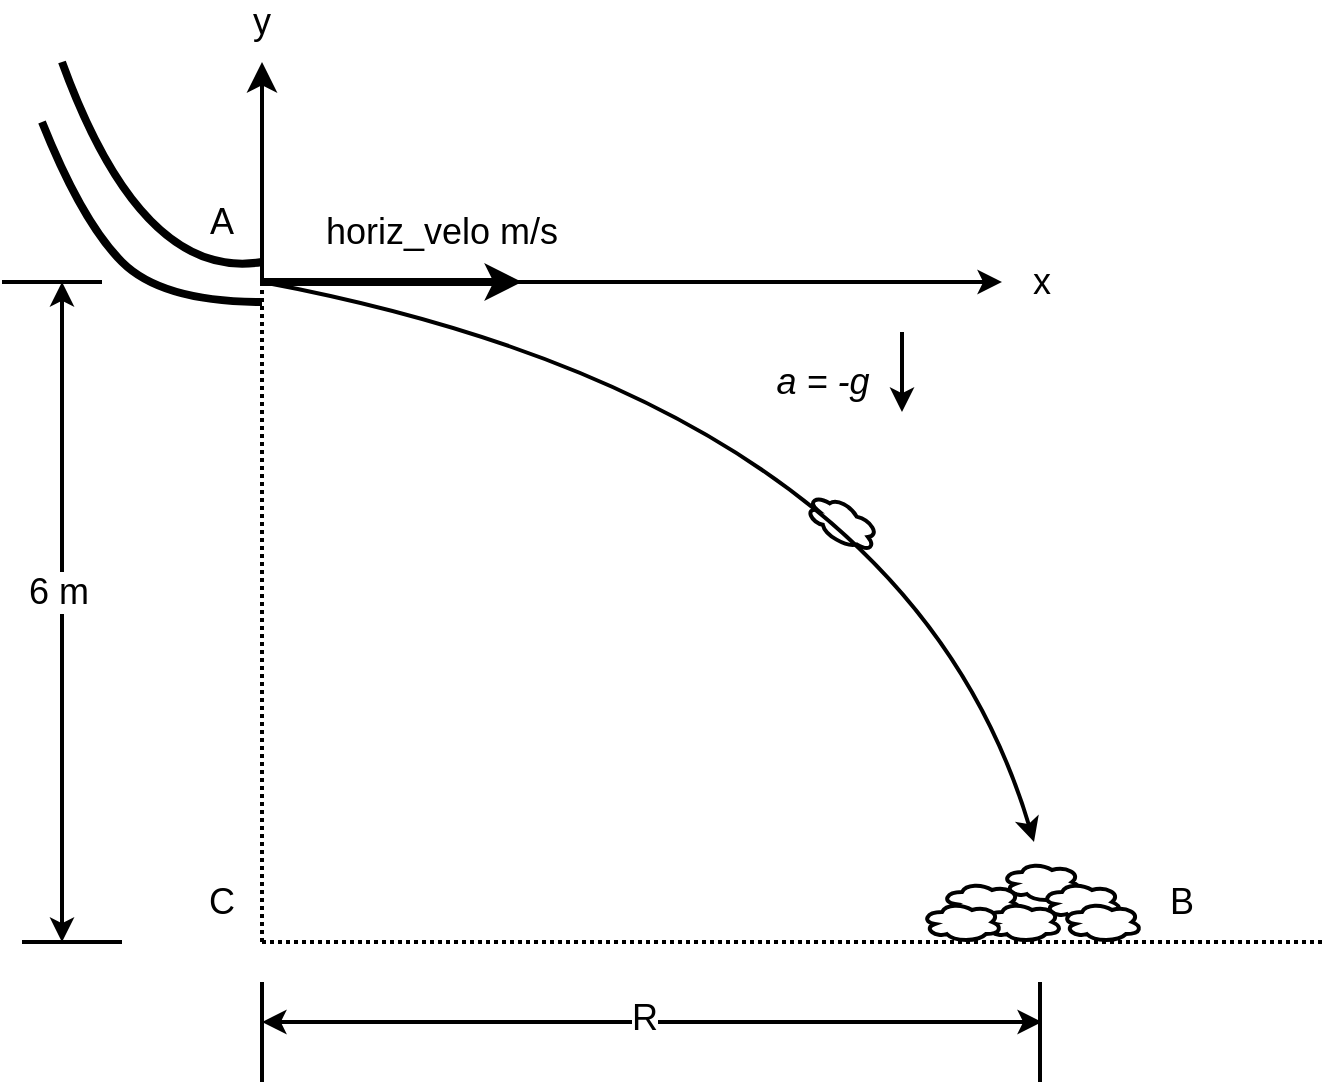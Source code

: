 <mxfile version="14.5.10" type="device"><diagram id="4e2ZxdwipAn3pqPpA8oC" name="Page-1"><mxGraphModel dx="1120" dy="967" grid="1" gridSize="10" guides="1" tooltips="1" connect="1" arrows="1" fold="1" page="1" pageScale="1" pageWidth="850" pageHeight="1100" math="0" shadow="0"><root><mxCell id="0"/><mxCell id="1" parent="0"/><mxCell id="bN_DiifugAi3mfUXXKrf-1" value="" style="curved=1;endArrow=none;html=1;endFill=0;strokeWidth=4;" parent="1" edge="1"><mxGeometry width="50" height="50" relative="1" as="geometry"><mxPoint x="160" y="240" as="sourcePoint"/><mxPoint x="50" y="150" as="targetPoint"/><Array as="points"><mxPoint x="110" y="240"/><mxPoint x="70" y="200"/></Array></mxGeometry></mxCell><mxCell id="bN_DiifugAi3mfUXXKrf-3" value="" style="curved=1;endArrow=none;html=1;endFill=0;strokeWidth=4;" parent="1" edge="1"><mxGeometry width="50" height="50" relative="1" as="geometry"><mxPoint x="160" y="220" as="sourcePoint"/><mxPoint x="60" y="120" as="targetPoint"/><Array as="points"><mxPoint x="100" y="230"/></Array></mxGeometry></mxCell><mxCell id="bN_DiifugAi3mfUXXKrf-4" value="" style="endArrow=classic;html=1;strokeWidth=4;" parent="1" edge="1"><mxGeometry width="50" height="50" relative="1" as="geometry"><mxPoint x="160" y="230" as="sourcePoint"/><mxPoint x="290" y="230" as="targetPoint"/></mxGeometry></mxCell><mxCell id="bN_DiifugAi3mfUXXKrf-5" value="" style="endArrow=classic;html=1;strokeWidth=2;endFill=1;" parent="1" edge="1"><mxGeometry width="50" height="50" relative="1" as="geometry"><mxPoint x="160" y="230" as="sourcePoint"/><mxPoint x="530" y="230" as="targetPoint"/></mxGeometry></mxCell><mxCell id="bN_DiifugAi3mfUXXKrf-6" value="" style="endArrow=classic;html=1;strokeWidth=2;endFill=1;startArrow=none;startFill=0;endSize=9;startSize=8;jumpSize=5;" parent="1" edge="1"><mxGeometry width="50" height="50" relative="1" as="geometry"><mxPoint x="160" y="230" as="sourcePoint"/><mxPoint x="160" y="120" as="targetPoint"/></mxGeometry></mxCell><mxCell id="bN_DiifugAi3mfUXXKrf-7" value="" style="endArrow=none;html=1;strokeWidth=2;dashed=1;dashPattern=1 1;" parent="1" edge="1"><mxGeometry width="50" height="50" relative="1" as="geometry"><mxPoint x="160" y="560" as="sourcePoint"/><mxPoint x="160" y="230" as="targetPoint"/></mxGeometry></mxCell><mxCell id="bN_DiifugAi3mfUXXKrf-8" value="" style="ellipse;shape=cloud;whiteSpace=wrap;html=1;strokeWidth=2;" parent="1" vertex="1"><mxGeometry x="530" y="520" width="40" height="20" as="geometry"/></mxCell><mxCell id="bN_DiifugAi3mfUXXKrf-9" value="" style="ellipse;shape=cloud;whiteSpace=wrap;html=1;strokeWidth=2;" parent="1" vertex="1"><mxGeometry x="550" y="530" width="40" height="20" as="geometry"/></mxCell><mxCell id="bN_DiifugAi3mfUXXKrf-10" value="" style="ellipse;shape=cloud;whiteSpace=wrap;html=1;strokeWidth=2;" parent="1" vertex="1"><mxGeometry x="500" y="530" width="40" height="20" as="geometry"/></mxCell><mxCell id="bN_DiifugAi3mfUXXKrf-11" value="" style="ellipse;shape=cloud;whiteSpace=wrap;html=1;strokeWidth=2;" parent="1" vertex="1"><mxGeometry x="560" y="540" width="40" height="20" as="geometry"/></mxCell><mxCell id="bN_DiifugAi3mfUXXKrf-12" value="" style="ellipse;shape=cloud;whiteSpace=wrap;html=1;strokeWidth=2;" parent="1" vertex="1"><mxGeometry x="520" y="540" width="40" height="20" as="geometry"/></mxCell><mxCell id="bN_DiifugAi3mfUXXKrf-13" value="" style="ellipse;shape=cloud;whiteSpace=wrap;html=1;strokeWidth=2;" parent="1" vertex="1"><mxGeometry x="490" y="540" width="40" height="20" as="geometry"/></mxCell><mxCell id="bN_DiifugAi3mfUXXKrf-15" value="" style="ellipse;shape=cloud;whiteSpace=wrap;html=1;rotation=30;strokeWidth=2;" parent="1" vertex="1"><mxGeometry x="430" y="340" width="40" height="20" as="geometry"/></mxCell><mxCell id="bN_DiifugAi3mfUXXKrf-20" value="" style="endArrow=none;html=1;strokeWidth=2;dashed=1;dashPattern=1 1;" parent="1" edge="1"><mxGeometry width="50" height="50" relative="1" as="geometry"><mxPoint x="160" y="560" as="sourcePoint"/><mxPoint x="690" y="560" as="targetPoint"/></mxGeometry></mxCell><mxCell id="bN_DiifugAi3mfUXXKrf-21" value="" style="curved=1;endArrow=classic;html=1;strokeWidth=2;" parent="1" edge="1"><mxGeometry width="50" height="50" relative="1" as="geometry"><mxPoint x="160" y="230" as="sourcePoint"/><mxPoint x="546" y="510" as="targetPoint"/><Array as="points"><mxPoint x="480" y="290"/></Array></mxGeometry></mxCell><mxCell id="bN_DiifugAi3mfUXXKrf-25" value="" style="endArrow=none;html=1;strokeWidth=2;" parent="1" edge="1"><mxGeometry width="50" height="50" relative="1" as="geometry"><mxPoint x="30" y="230" as="sourcePoint"/><mxPoint x="80" y="230" as="targetPoint"/></mxGeometry></mxCell><mxCell id="bN_DiifugAi3mfUXXKrf-26" value="" style="endArrow=none;html=1;strokeWidth=2;" parent="1" edge="1"><mxGeometry width="50" height="50" relative="1" as="geometry"><mxPoint x="40" y="560" as="sourcePoint"/><mxPoint x="90" y="560" as="targetPoint"/></mxGeometry></mxCell><mxCell id="bN_DiifugAi3mfUXXKrf-28" value="" style="endArrow=classic;startArrow=classic;html=1;strokeWidth=2;" parent="1" edge="1"><mxGeometry width="50" height="50" relative="1" as="geometry"><mxPoint x="60" y="560" as="sourcePoint"/><mxPoint x="60" y="230" as="targetPoint"/></mxGeometry></mxCell><mxCell id="bN_DiifugAi3mfUXXKrf-29" value="6 m" style="edgeLabel;html=1;align=center;verticalAlign=middle;resizable=0;points=[];fontSize=18;" parent="bN_DiifugAi3mfUXXKrf-28" vertex="1" connectable="0"><mxGeometry x="0.061" y="2" relative="1" as="geometry"><mxPoint as="offset"/></mxGeometry></mxCell><mxCell id="bN_DiifugAi3mfUXXKrf-30" value="A" style="text;html=1;strokeColor=none;fillColor=none;align=center;verticalAlign=middle;whiteSpace=wrap;rounded=0;fontSize=18;" parent="1" vertex="1"><mxGeometry x="120" y="190" width="40" height="20" as="geometry"/></mxCell><mxCell id="bN_DiifugAi3mfUXXKrf-31" value="B" style="text;html=1;strokeColor=none;fillColor=none;align=center;verticalAlign=middle;whiteSpace=wrap;rounded=0;fontSize=18;" parent="1" vertex="1"><mxGeometry x="600" y="530" width="40" height="20" as="geometry"/></mxCell><mxCell id="bN_DiifugAi3mfUXXKrf-33" value="C" style="text;html=1;strokeColor=none;fillColor=none;align=center;verticalAlign=middle;whiteSpace=wrap;rounded=0;fontSize=18;" parent="1" vertex="1"><mxGeometry x="120" y="530" width="40" height="20" as="geometry"/></mxCell><mxCell id="bN_DiifugAi3mfUXXKrf-34" value="" style="endArrow=none;html=1;strokeWidth=2;fontSize=18;" parent="1" edge="1"><mxGeometry width="50" height="50" relative="1" as="geometry"><mxPoint x="160" y="580" as="sourcePoint"/><mxPoint x="160" y="630" as="targetPoint"/></mxGeometry></mxCell><mxCell id="bN_DiifugAi3mfUXXKrf-35" value="" style="endArrow=none;html=1;strokeWidth=2;fontSize=18;" parent="1" edge="1"><mxGeometry width="50" height="50" relative="1" as="geometry"><mxPoint x="549" y="580" as="sourcePoint"/><mxPoint x="549" y="630" as="targetPoint"/></mxGeometry></mxCell><mxCell id="bN_DiifugAi3mfUXXKrf-36" value="" style="endArrow=classic;startArrow=classic;html=1;strokeWidth=2;fontSize=18;" parent="1" edge="1"><mxGeometry width="50" height="50" relative="1" as="geometry"><mxPoint x="160" y="600" as="sourcePoint"/><mxPoint x="550" y="600" as="targetPoint"/></mxGeometry></mxCell><mxCell id="bN_DiifugAi3mfUXXKrf-37" value="R" style="edgeLabel;html=1;align=center;verticalAlign=middle;resizable=0;points=[];fontSize=18;" parent="bN_DiifugAi3mfUXXKrf-36" vertex="1" connectable="0"><mxGeometry x="-0.021" y="2" relative="1" as="geometry"><mxPoint as="offset"/></mxGeometry></mxCell><mxCell id="bN_DiifugAi3mfUXXKrf-38" value="x" style="text;html=1;strokeColor=none;fillColor=none;align=center;verticalAlign=middle;whiteSpace=wrap;rounded=0;fontSize=18;" parent="1" vertex="1"><mxGeometry x="530" y="220" width="40" height="20" as="geometry"/></mxCell><mxCell id="bN_DiifugAi3mfUXXKrf-39" value="y" style="text;html=1;strokeColor=none;fillColor=none;align=center;verticalAlign=middle;whiteSpace=wrap;rounded=0;fontSize=18;" parent="1" vertex="1"><mxGeometry x="140" y="90" width="40" height="20" as="geometry"/></mxCell><mxCell id="bN_DiifugAi3mfUXXKrf-40" value="horiz_velo m/s" style="text;html=1;strokeColor=none;fillColor=none;align=center;verticalAlign=middle;whiteSpace=wrap;rounded=0;fontSize=18;" parent="1" vertex="1"><mxGeometry x="190" y="190" width="120" height="30" as="geometry"/></mxCell><mxCell id="bN_DiifugAi3mfUXXKrf-41" value="&lt;i&gt;a = -g&lt;/i&gt;" style="text;html=1;align=center;verticalAlign=middle;resizable=0;points=[];autosize=1;fontSize=18;" parent="1" vertex="1"><mxGeometry x="410" y="265" width="60" height="30" as="geometry"/></mxCell><mxCell id="bN_DiifugAi3mfUXXKrf-42" value="" style="endArrow=classic;html=1;strokeWidth=2;fontSize=18;" parent="1" edge="1"><mxGeometry width="50" height="50" relative="1" as="geometry"><mxPoint x="480" y="255" as="sourcePoint"/><mxPoint x="480" y="295" as="targetPoint"/></mxGeometry></mxCell></root></mxGraphModel></diagram></mxfile>